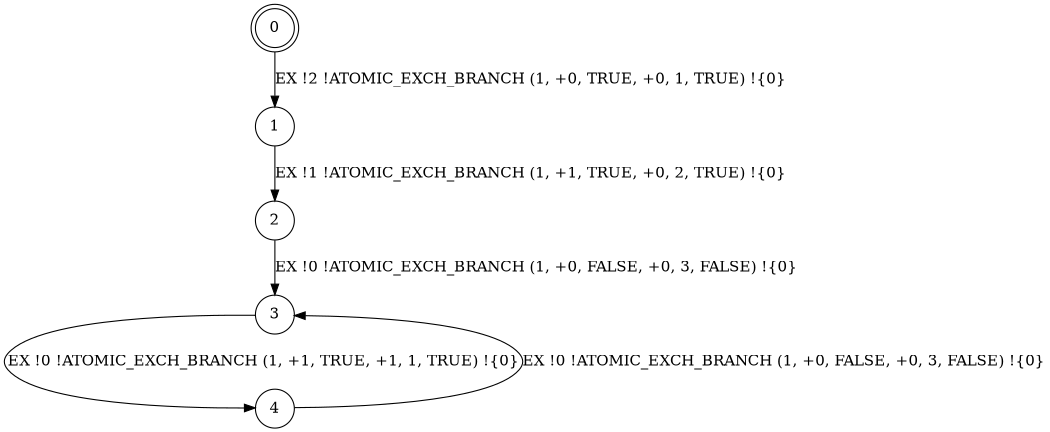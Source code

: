 digraph BCG {
size = "7, 10.5";
center = TRUE;
node [shape = circle];
0 [peripheries = 2];
0 -> 1 [label = "EX !2 !ATOMIC_EXCH_BRANCH (1, +0, TRUE, +0, 1, TRUE) !{0}"];
1 -> 2 [label = "EX !1 !ATOMIC_EXCH_BRANCH (1, +1, TRUE, +0, 2, TRUE) !{0}"];
2 -> 3 [label = "EX !0 !ATOMIC_EXCH_BRANCH (1, +0, FALSE, +0, 3, FALSE) !{0}"];
3 -> 4 [label = "EX !0 !ATOMIC_EXCH_BRANCH (1, +1, TRUE, +1, 1, TRUE) !{0}"];
4 -> 3 [label = "EX !0 !ATOMIC_EXCH_BRANCH (1, +0, FALSE, +0, 3, FALSE) !{0}"];
}
